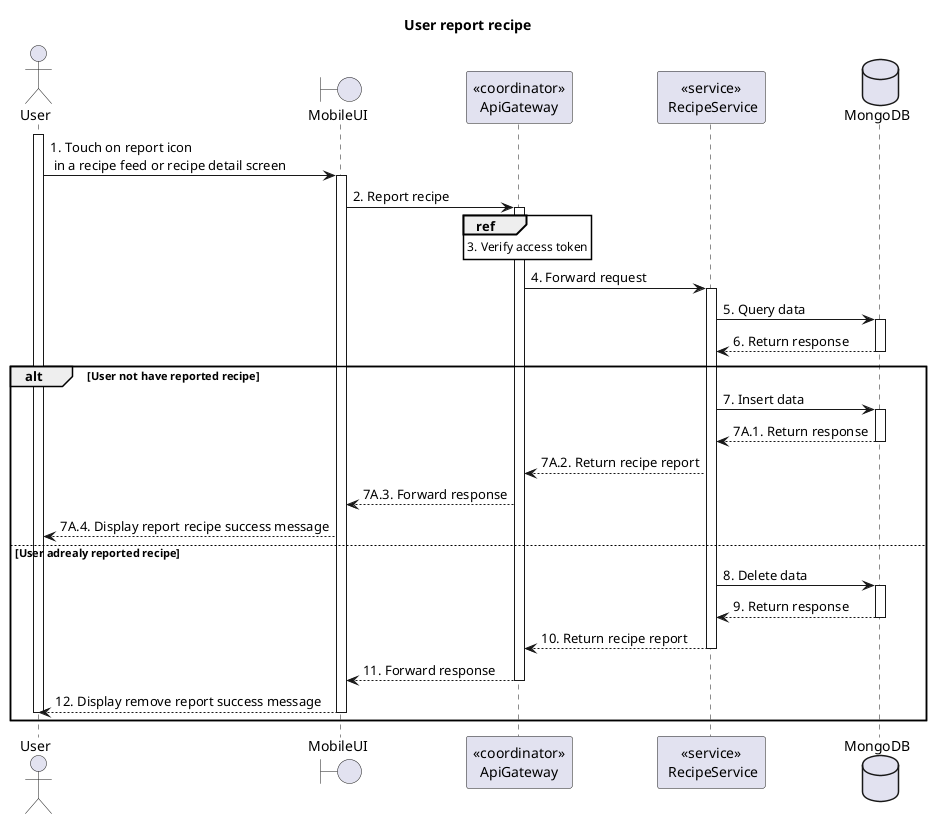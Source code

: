 @startuml Sequence
title "User report recipe"
<style>
  sequenceDiagram {
    reference {
      BackGroundColor white
    }
}
</style>

actor User
boundary MobileUI
participant "<<coordinator>>\nApiGateway" as ApiGateway
participant "<<service>>\n RecipeService" as RecipeService
database MongoDB

activate User
User -> MobileUI++: 1. Touch on report icon \n in a recipe feed or recipe detail screen

MobileUI -> ApiGateway++: 2. Report recipe

ref over ApiGateway: 3. Verify access token

ApiGateway -> RecipeService++: 4. Forward request

database MongoDB
RecipeService -> MongoDB++: 5. Query data
RecipeService <-- MongoDB--: 6. Return response
alt User not have reported recipe
  RecipeService -> MongoDB++: 7. Insert data
  RecipeService <-- MongoDB--: 7A.1. Return response
  ApiGateway <-- RecipeService: 7A.2. Return recipe report
  MobileUI <-- ApiGateway: 7A.3. Forward response
  User <-- MobileUI: 7A.4. Display report recipe success message
else User adrealy reported recipe
  RecipeService -> MongoDB++: 8. Delete data
  RecipeService <-- MongoDB--: 9. Return response
  ApiGateway <-- RecipeService--: 10. Return recipe report
  MobileUI <-- ApiGateway--: 11. Forward response
  User <-- MobileUI--: 12. Display remove report success message
  deactivate User
end alt


@enduml

